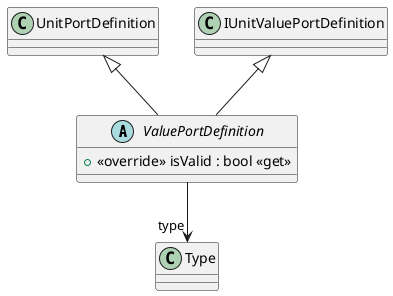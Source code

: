 @startuml
abstract class ValuePortDefinition {
    + <<override>> isValid : bool <<get>>
}
UnitPortDefinition <|-- ValuePortDefinition
IUnitValuePortDefinition <|-- ValuePortDefinition
ValuePortDefinition --> "type" Type
@enduml
